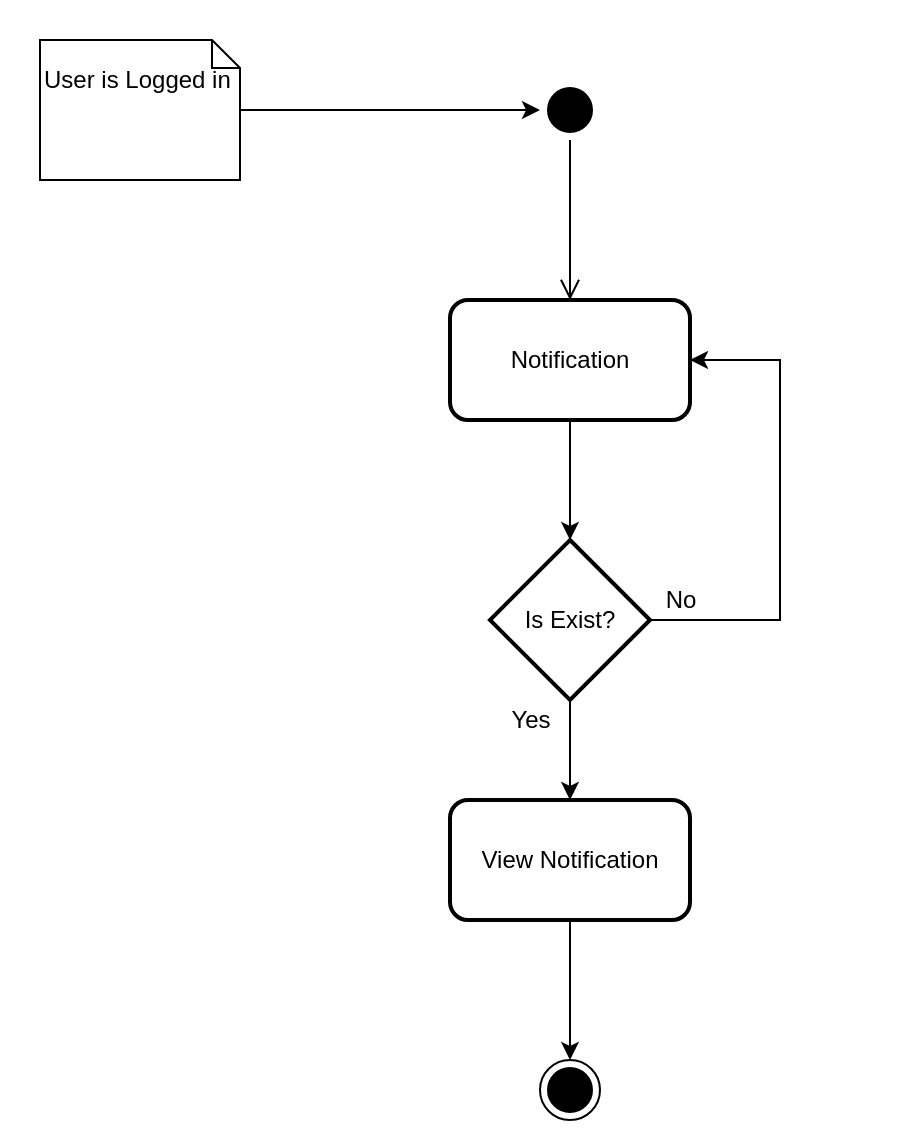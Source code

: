 <mxfile version="13.8.0" type="device"><diagram id="svq1o28UufvTf0J5V570" name="Page-1"><mxGraphModel dx="1422" dy="800" grid="1" gridSize="10" guides="1" tooltips="1" connect="1" arrows="1" fold="1" page="1" pageScale="1" pageWidth="850" pageHeight="1100" math="0" shadow="0"><root><mxCell id="0"/><mxCell id="1" parent="0"/><mxCell id="skGP7wWpqwbVW7oDpIn5-19" value="" style="rounded=0;whiteSpace=wrap;html=1;strokeWidth=2;strokeColor=none;" vertex="1" parent="1"><mxGeometry x="140" y="40" width="460" height="570" as="geometry"/></mxCell><mxCell id="skGP7wWpqwbVW7oDpIn5-1" value="" style="ellipse;html=1;shape=startState;fillColor=#000000;" vertex="1" parent="1"><mxGeometry x="410" y="80" width="30" height="30" as="geometry"/></mxCell><mxCell id="skGP7wWpqwbVW7oDpIn5-2" value="" style="edgeStyle=orthogonalEdgeStyle;html=1;verticalAlign=bottom;endArrow=open;endSize=8;" edge="1" source="skGP7wWpqwbVW7oDpIn5-1" parent="1" target="skGP7wWpqwbVW7oDpIn5-6"><mxGeometry relative="1" as="geometry"><mxPoint x="425" y="170" as="targetPoint"/></mxGeometry></mxCell><mxCell id="skGP7wWpqwbVW7oDpIn5-5" value="" style="edgeStyle=orthogonalEdgeStyle;rounded=0;orthogonalLoop=1;jettySize=auto;html=1;strokeColor=#000000;" edge="1" parent="1" source="skGP7wWpqwbVW7oDpIn5-3" target="skGP7wWpqwbVW7oDpIn5-1"><mxGeometry relative="1" as="geometry"><mxPoint x="330" y="75" as="targetPoint"/></mxGeometry></mxCell><mxCell id="skGP7wWpqwbVW7oDpIn5-3" value="&lt;p&gt;User is Logged in&lt;/p&gt;" style="shape=note;whiteSpace=wrap;html=1;size=14;verticalAlign=top;align=left;spacingTop=-6;strokeColor=#000000;" vertex="1" parent="1"><mxGeometry x="160" y="60" width="100" height="70" as="geometry"/></mxCell><mxCell id="skGP7wWpqwbVW7oDpIn5-9" value="" style="edgeStyle=orthogonalEdgeStyle;rounded=0;orthogonalLoop=1;jettySize=auto;html=1;strokeColor=#000000;" edge="1" parent="1" source="skGP7wWpqwbVW7oDpIn5-6" target="skGP7wWpqwbVW7oDpIn5-7"><mxGeometry relative="1" as="geometry"/></mxCell><mxCell id="skGP7wWpqwbVW7oDpIn5-6" value="Notification" style="rounded=1;whiteSpace=wrap;html=1;strokeColor=#000000;strokeWidth=2;" vertex="1" parent="1"><mxGeometry x="365" y="190" width="120" height="60" as="geometry"/></mxCell><mxCell id="skGP7wWpqwbVW7oDpIn5-10" value="" style="edgeStyle=orthogonalEdgeStyle;rounded=0;orthogonalLoop=1;jettySize=auto;html=1;strokeColor=#000000;" edge="1" parent="1" source="skGP7wWpqwbVW7oDpIn5-7" target="skGP7wWpqwbVW7oDpIn5-8"><mxGeometry relative="1" as="geometry"/></mxCell><mxCell id="skGP7wWpqwbVW7oDpIn5-13" value="" style="edgeStyle=orthogonalEdgeStyle;rounded=0;orthogonalLoop=1;jettySize=auto;html=1;strokeColor=#000000;" edge="1" parent="1" source="skGP7wWpqwbVW7oDpIn5-7" target="skGP7wWpqwbVW7oDpIn5-6"><mxGeometry relative="1" as="geometry"><mxPoint x="545" y="350" as="targetPoint"/><Array as="points"><mxPoint x="530" y="350"/><mxPoint x="530" y="220"/></Array></mxGeometry></mxCell><mxCell id="skGP7wWpqwbVW7oDpIn5-7" value="Is Exist?" style="rhombus;whiteSpace=wrap;html=1;strokeColor=#000000;strokeWidth=2;" vertex="1" parent="1"><mxGeometry x="385" y="310" width="80" height="80" as="geometry"/></mxCell><mxCell id="skGP7wWpqwbVW7oDpIn5-16" value="" style="edgeStyle=orthogonalEdgeStyle;rounded=0;orthogonalLoop=1;jettySize=auto;html=1;strokeColor=#000000;" edge="1" parent="1" source="skGP7wWpqwbVW7oDpIn5-8" target="skGP7wWpqwbVW7oDpIn5-18"><mxGeometry relative="1" as="geometry"><mxPoint x="425" y="580" as="targetPoint"/></mxGeometry></mxCell><mxCell id="skGP7wWpqwbVW7oDpIn5-8" value="View Notification" style="rounded=1;whiteSpace=wrap;html=1;strokeColor=#000000;strokeWidth=2;" vertex="1" parent="1"><mxGeometry x="365" y="440" width="120" height="60" as="geometry"/></mxCell><mxCell id="skGP7wWpqwbVW7oDpIn5-11" value="Yes" style="text;html=1;align=center;verticalAlign=middle;resizable=0;points=[];autosize=1;" vertex="1" parent="1"><mxGeometry x="385" y="390" width="40" height="20" as="geometry"/></mxCell><mxCell id="skGP7wWpqwbVW7oDpIn5-14" value="No" style="text;html=1;align=center;verticalAlign=middle;resizable=0;points=[];autosize=1;" vertex="1" parent="1"><mxGeometry x="465" y="330" width="30" height="20" as="geometry"/></mxCell><mxCell id="skGP7wWpqwbVW7oDpIn5-18" value="" style="ellipse;html=1;shape=endState;fillColor=#000000;" vertex="1" parent="1"><mxGeometry x="410" y="570" width="30" height="30" as="geometry"/></mxCell></root></mxGraphModel></diagram></mxfile>